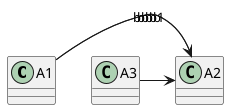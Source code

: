 {
  "sha1": "j8z6xy2w8erzkjiceyjy2ebh7zqayvu",
  "insertion": {
    "when": "2024-06-03T18:59:31.621Z",
    "user": "plantuml@gmail.com"
  }
}
@startuml
class A1
A1 -> A2 : bbb
A1 -> A2 : bbb1
A3 -> A2
@enduml
